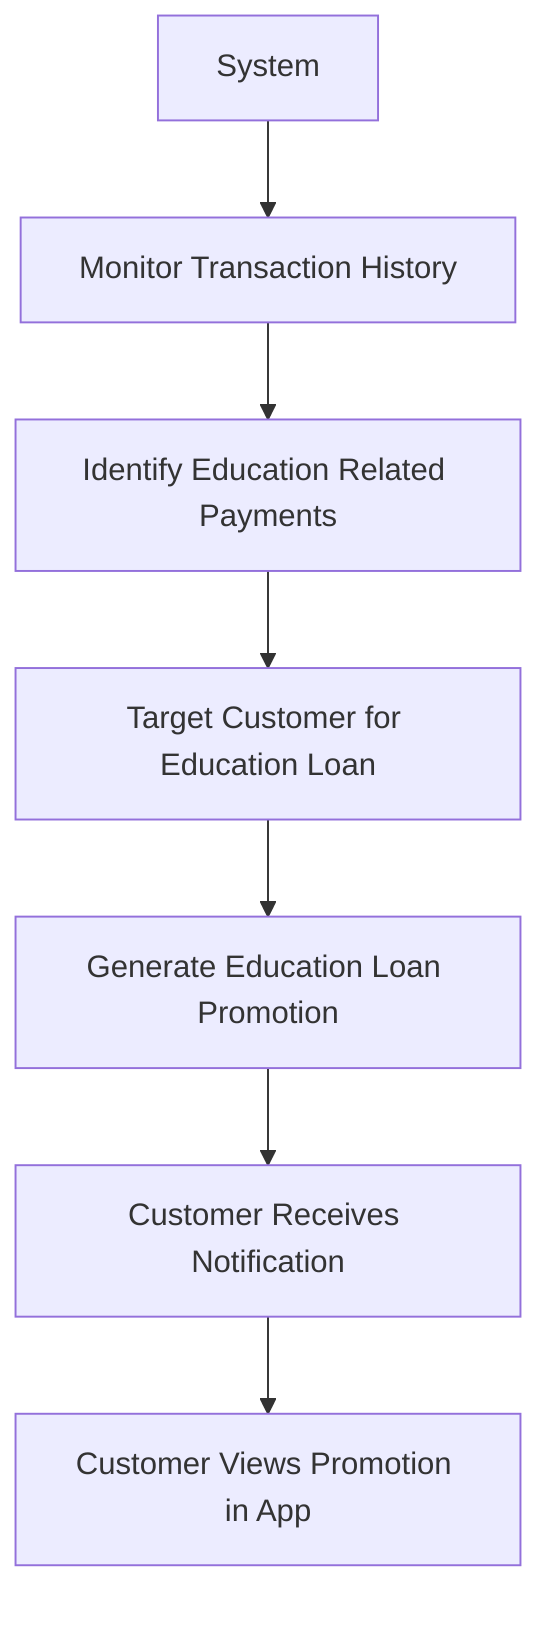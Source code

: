 flowchart TD
A[System] --> B[Monitor Transaction History]
B --> C[Identify Education Related Payments]
C --> D[Target Customer for Education Loan]
D --> E[Generate Education Loan Promotion]
E --> F[Customer Receives Notification]
F --> G[Customer Views Promotion in App]